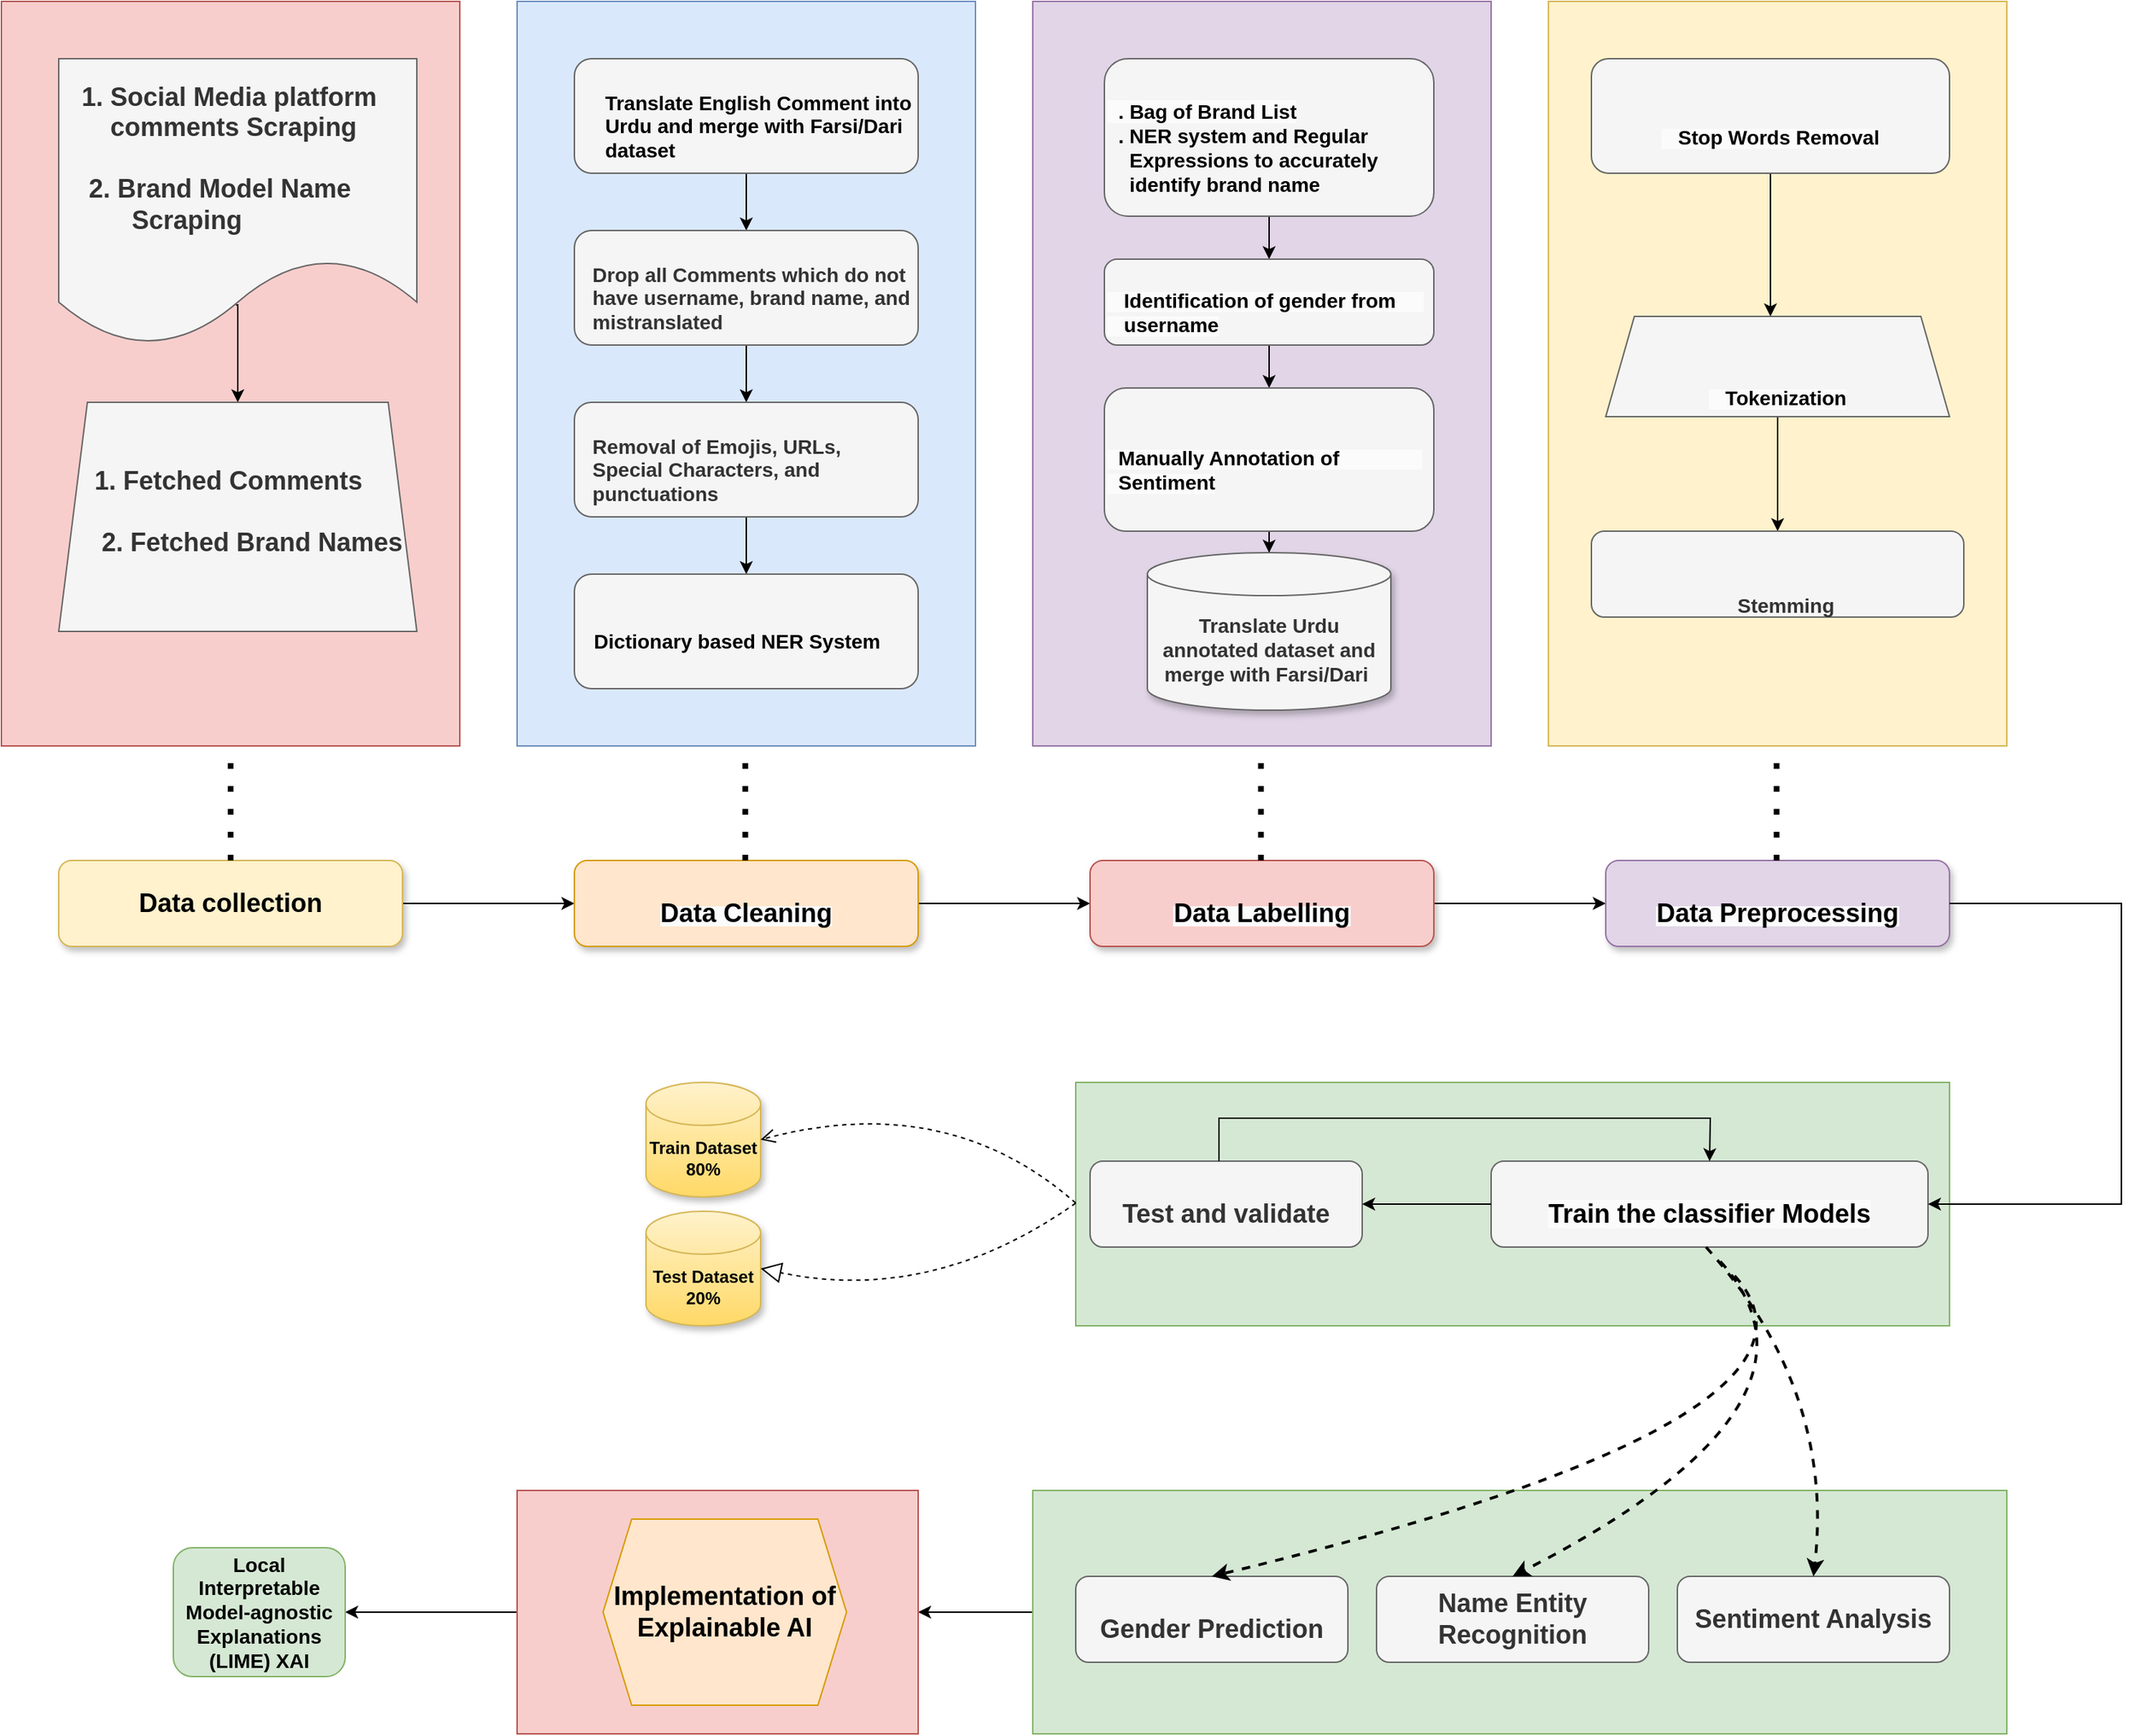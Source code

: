 <mxfile version="21.7.5" type="google">
  <diagram name="Page-1" id="rhvvnKyDJ0YmKEp4vW_e">
    <mxGraphModel grid="1" page="1" gridSize="10" guides="1" tooltips="1" connect="1" arrows="1" fold="1" pageScale="1" pageWidth="850" pageHeight="1100" math="0" shadow="0">
      <root>
        <mxCell id="0" />
        <mxCell id="1" parent="0" />
        <mxCell id="-gUbrkqWezbKgOv9Fykn-1" value="" style="rounded=0;whiteSpace=wrap;html=1;fillColor=#f8cecc;strokeColor=#b85450;" vertex="1" parent="1">
          <mxGeometry x="80" y="40" width="320" height="520" as="geometry" />
        </mxCell>
        <mxCell id="-gUbrkqWezbKgOv9Fykn-2" value="" style="rounded=0;whiteSpace=wrap;html=1;fillColor=#dae8fc;strokeColor=#6c8ebf;" vertex="1" parent="1">
          <mxGeometry x="440" y="40" width="320" height="520" as="geometry" />
        </mxCell>
        <mxCell id="-gUbrkqWezbKgOv9Fykn-3" value="" style="rounded=0;whiteSpace=wrap;html=1;fillColor=#e1d5e7;strokeColor=#9673a6;" vertex="1" parent="1">
          <mxGeometry x="800" y="40" width="320" height="520" as="geometry" />
        </mxCell>
        <mxCell id="-gUbrkqWezbKgOv9Fykn-4" value="" style="rounded=0;whiteSpace=wrap;html=1;fillColor=#fff2cc;strokeColor=#d6b656;" vertex="1" parent="1">
          <mxGeometry x="1160" y="40" width="320" height="520" as="geometry" />
        </mxCell>
        <mxCell id="-gUbrkqWezbKgOv9Fykn-5" style="edgeStyle=orthogonalEdgeStyle;rounded=0;orthogonalLoop=1;jettySize=auto;html=1;entryX=0;entryY=0.5;entryDx=0;entryDy=0;" edge="1" parent="1" source="-gUbrkqWezbKgOv9Fykn-6" target="-gUbrkqWezbKgOv9Fykn-8">
          <mxGeometry relative="1" as="geometry" />
        </mxCell>
        <mxCell id="-gUbrkqWezbKgOv9Fykn-6" value="&lt;b&gt;&lt;font style=&quot;font-size: 18px;&quot;&gt;Data collection&lt;/font&gt;&lt;/b&gt;" style="rounded=1;whiteSpace=wrap;html=1;glass=0;shadow=1;fillColor=#fff2cc;strokeColor=#d6b656;" vertex="1" parent="1">
          <mxGeometry x="120" y="640" width="240" height="60" as="geometry" />
        </mxCell>
        <mxCell id="-gUbrkqWezbKgOv9Fykn-7" style="edgeStyle=orthogonalEdgeStyle;rounded=0;orthogonalLoop=1;jettySize=auto;html=1;entryX=0;entryY=0.5;entryDx=0;entryDy=0;" edge="1" parent="1" source="-gUbrkqWezbKgOv9Fykn-8" target="-gUbrkqWezbKgOv9Fykn-10">
          <mxGeometry relative="1" as="geometry" />
        </mxCell>
        <mxCell id="-gUbrkqWezbKgOv9Fykn-8" value="&lt;br&gt;&lt;b style=&quot;border-color: var(--border-color); color: rgb(0, 0, 0); font-family: Helvetica; font-size: 12px; font-style: normal; font-variant-ligatures: normal; font-variant-caps: normal; letter-spacing: normal; orphans: 2; text-align: center; text-indent: 0px; text-transform: none; widows: 2; word-spacing: 0px; -webkit-text-stroke-width: 0px; background-color: rgb(251, 251, 251); text-decoration-thickness: initial; text-decoration-style: initial; text-decoration-color: initial;&quot;&gt;&lt;font style=&quot;border-color: var(--border-color); font-size: 18px;&quot;&gt;Data Cleaning&lt;/font&gt;&lt;/b&gt;&lt;br&gt;" style="rounded=1;whiteSpace=wrap;html=1;shadow=1;fillColor=#ffe6cc;strokeColor=#d79b00;" vertex="1" parent="1">
          <mxGeometry x="480" y="640" width="240" height="60" as="geometry" />
        </mxCell>
        <mxCell id="-gUbrkqWezbKgOv9Fykn-9" style="edgeStyle=orthogonalEdgeStyle;rounded=0;orthogonalLoop=1;jettySize=auto;html=1;entryX=0;entryY=0.5;entryDx=0;entryDy=0;" edge="1" parent="1" source="-gUbrkqWezbKgOv9Fykn-10" target="-gUbrkqWezbKgOv9Fykn-11">
          <mxGeometry relative="1" as="geometry" />
        </mxCell>
        <mxCell id="-gUbrkqWezbKgOv9Fykn-10" value="&lt;br&gt;&lt;b style=&quot;border-color: var(--border-color); color: rgb(0, 0, 0); font-family: Helvetica; font-size: 12px; font-style: normal; font-variant-ligatures: normal; font-variant-caps: normal; letter-spacing: normal; orphans: 2; text-align: center; text-indent: 0px; text-transform: none; widows: 2; word-spacing: 0px; -webkit-text-stroke-width: 0px; background-color: rgb(251, 251, 251); text-decoration-thickness: initial; text-decoration-style: initial; text-decoration-color: initial;&quot;&gt;&lt;font style=&quot;border-color: var(--border-color); font-size: 18px;&quot;&gt;Data Labelling&lt;/font&gt;&lt;/b&gt;&lt;br&gt;" style="rounded=1;whiteSpace=wrap;html=1;shadow=1;fillColor=#f8cecc;strokeColor=#b85450;" vertex="1" parent="1">
          <mxGeometry x="840" y="640" width="240" height="60" as="geometry" />
        </mxCell>
        <mxCell id="-gUbrkqWezbKgOv9Fykn-11" value="&lt;br&gt;&lt;b style=&quot;border-color: var(--border-color); color: rgb(0, 0, 0); font-family: Helvetica; font-size: 12px; font-style: normal; font-variant-ligatures: normal; font-variant-caps: normal; letter-spacing: normal; orphans: 2; text-align: center; text-indent: 0px; text-transform: none; widows: 2; word-spacing: 0px; -webkit-text-stroke-width: 0px; background-color: rgb(251, 251, 251); text-decoration-thickness: initial; text-decoration-style: initial; text-decoration-color: initial;&quot;&gt;&lt;font style=&quot;border-color: var(--border-color); font-size: 18px;&quot;&gt;Data Preprocessing&lt;/font&gt;&lt;/b&gt;&lt;br&gt;" style="rounded=1;whiteSpace=wrap;html=1;shadow=1;fillColor=#e1d5e7;strokeColor=#9673a6;" vertex="1" parent="1">
          <mxGeometry x="1200" y="640" width="240" height="60" as="geometry" />
        </mxCell>
        <mxCell id="-gUbrkqWezbKgOv9Fykn-12" value="" style="edgeStyle=orthogonalEdgeStyle;rounded=0;orthogonalLoop=1;jettySize=auto;html=1;exitX=0.495;exitY=0.86;exitDx=0;exitDy=0;exitPerimeter=0;" edge="1" parent="1" source="-gUbrkqWezbKgOv9Fykn-13" target="-gUbrkqWezbKgOv9Fykn-14">
          <mxGeometry relative="1" as="geometry">
            <Array as="points">
              <mxPoint x="245" y="310" />
              <mxPoint x="245" y="310" />
            </Array>
          </mxGeometry>
        </mxCell>
        <mxCell id="-gUbrkqWezbKgOv9Fykn-13" value="&lt;div&gt;&lt;br&gt;&lt;/div&gt;&lt;span style=&quot;background-color: initial;&quot;&gt;&lt;div style=&quot;font-size: 18px; font-weight: bold; text-align: left;&quot;&gt;&lt;b style=&quot;background-color: initial;&quot;&gt;&amp;nbsp; &amp;nbsp;1. Social Media platform&amp;nbsp; &amp;nbsp; &amp;nbsp; &amp;nbsp; &amp;nbsp; &amp;nbsp; &amp;nbsp;comments Scraping&lt;/b&gt;&lt;/div&gt;&lt;div style=&quot;text-align: left;&quot;&gt;&lt;span style=&quot;font-size: 18px;&quot;&gt;&lt;b&gt;&lt;br&gt;&lt;/b&gt;&lt;/span&gt;&lt;/div&gt;&lt;/span&gt;&lt;b style=&quot;font-size: 18px; background-color: initial;&quot;&gt;&lt;div style=&quot;text-align: left;&quot;&gt;&lt;b style=&quot;background-color: initial;&quot;&gt;&amp;nbsp; &amp;nbsp; 2. Brand Model Name&amp;nbsp; &amp;nbsp; &amp;nbsp; &amp;nbsp; &amp;nbsp; &amp;nbsp; &amp;nbsp; &amp;nbsp; &amp;nbsp; Scraping&amp;nbsp;&amp;nbsp;&lt;/b&gt;&lt;/div&gt;&lt;/b&gt;&lt;div style=&quot;text-align: left;&quot;&gt;&lt;br&gt;&lt;/div&gt;" style="shape=document;whiteSpace=wrap;html=1;boundedLbl=1;fillColor=#f5f5f5;fontColor=#333333;strokeColor=#666666;" vertex="1" parent="1">
          <mxGeometry x="120" y="80" width="250" height="200" as="geometry" />
        </mxCell>
        <mxCell id="-gUbrkqWezbKgOv9Fykn-14" value="&lt;br&gt;&lt;span style=&quot;border-color: var(--border-color); background-color: initial;&quot;&gt;&lt;div style=&quot;border-color: var(--border-color); font-size: 18px; font-weight: bold; text-align: left;&quot;&gt;&lt;b style=&quot;border-color: var(--border-color); background-color: initial;&quot;&gt;&lt;br class=&quot;Apple-interchange-newline&quot;&gt;&amp;nbsp; &amp;nbsp;1. Fetched Comments&lt;/b&gt;&lt;/div&gt;&lt;div style=&quot;border-color: var(--border-color); text-align: left;&quot;&gt;&lt;span style=&quot;border-color: var(--border-color); font-size: 18px;&quot;&gt;&lt;b style=&quot;border-color: var(--border-color);&quot;&gt;&lt;br style=&quot;border-color: var(--border-color);&quot;&gt;&lt;/b&gt;&lt;/span&gt;&lt;/div&gt;&lt;/span&gt;&lt;b style=&quot;border-color: var(--border-color); font-size: 18px; background-color: initial;&quot;&gt;&lt;div style=&quot;border-color: var(--border-color); text-align: left;&quot;&gt;&lt;b style=&quot;border-color: var(--border-color); background-color: initial;&quot;&gt;&amp;nbsp; &amp;nbsp; 2. Fetched Brand Names&lt;/b&gt;&lt;/div&gt;&lt;/b&gt;&lt;div style=&quot;border-color: var(--border-color); text-align: left;&quot;&gt;&lt;br style=&quot;border-color: var(--border-color); color: rgb(0, 0, 0); font-family: Helvetica; font-size: 12px; font-style: normal; font-variant-ligatures: normal; font-variant-caps: normal; font-weight: 400; letter-spacing: normal; orphans: 2; text-align: left; text-indent: 0px; text-transform: none; widows: 2; word-spacing: 0px; -webkit-text-stroke-width: 0px; background-color: rgb(251, 251, 251); text-decoration-thickness: initial; text-decoration-style: initial; text-decoration-color: initial;&quot;&gt;&lt;br&gt;&lt;br&gt;&lt;/div&gt;" style="shape=trapezoid;perimeter=trapezoidPerimeter;whiteSpace=wrap;html=1;fixedSize=1;fillColor=#f5f5f5;fontColor=#333333;strokeColor=#666666;" vertex="1" parent="1">
          <mxGeometry x="120" y="320" width="250" height="160" as="geometry" />
        </mxCell>
        <mxCell id="-gUbrkqWezbKgOv9Fykn-15" value="" style="endArrow=none;dashed=1;html=1;dashPattern=1 3;strokeWidth=4;rounded=0;exitX=0.5;exitY=0;exitDx=0;exitDy=0;" edge="1" parent="1" source="-gUbrkqWezbKgOv9Fykn-6">
          <mxGeometry width="50" height="50" relative="1" as="geometry">
            <mxPoint x="240" y="630" as="sourcePoint" />
            <mxPoint x="240" y="560" as="targetPoint" />
          </mxGeometry>
        </mxCell>
        <mxCell id="-gUbrkqWezbKgOv9Fykn-16" value="" style="endArrow=none;dashed=1;html=1;dashPattern=1 3;strokeWidth=4;rounded=0;exitX=0.5;exitY=0;exitDx=0;exitDy=0;" edge="1" parent="1">
          <mxGeometry width="50" height="50" relative="1" as="geometry">
            <mxPoint x="599.29" y="640" as="sourcePoint" />
            <mxPoint x="599.29" y="560" as="targetPoint" />
          </mxGeometry>
        </mxCell>
        <mxCell id="-gUbrkqWezbKgOv9Fykn-17" value="" style="endArrow=none;dashed=1;html=1;dashPattern=1 3;strokeWidth=4;rounded=0;exitX=0.5;exitY=0;exitDx=0;exitDy=0;" edge="1" parent="1">
          <mxGeometry width="50" height="50" relative="1" as="geometry">
            <mxPoint x="959.29" y="640" as="sourcePoint" />
            <mxPoint x="959.29" y="560" as="targetPoint" />
          </mxGeometry>
        </mxCell>
        <mxCell id="-gUbrkqWezbKgOv9Fykn-18" value="" style="endArrow=none;dashed=1;html=1;dashPattern=1 3;strokeWidth=4;rounded=0;exitX=0.5;exitY=0;exitDx=0;exitDy=0;" edge="1" parent="1">
          <mxGeometry width="50" height="50" relative="1" as="geometry">
            <mxPoint x="1319.29" y="640" as="sourcePoint" />
            <mxPoint x="1319.29" y="560" as="targetPoint" />
          </mxGeometry>
        </mxCell>
        <mxCell id="-gUbrkqWezbKgOv9Fykn-19" value="" style="edgeStyle=orthogonalEdgeStyle;rounded=0;orthogonalLoop=1;jettySize=auto;html=1;" edge="1" parent="1" source="-gUbrkqWezbKgOv9Fykn-20" target="-gUbrkqWezbKgOv9Fykn-22">
          <mxGeometry relative="1" as="geometry" />
        </mxCell>
        <mxCell id="-gUbrkqWezbKgOv9Fykn-20" value="&lt;br&gt;&lt;b style=&quot;border-color: var(--border-color); color: rgb(0, 0, 0); font-family: Helvetica; font-size: 12px; font-style: normal; font-variant-ligatures: normal; font-variant-caps: normal; letter-spacing: normal; orphans: 2; text-indent: 0px; text-transform: none; widows: 2; word-spacing: 0px; -webkit-text-stroke-width: 0px; background-color: initial; text-decoration-thickness: initial; text-decoration-style: initial; text-decoration-color: initial;&quot;&gt;&lt;font style=&quot;border-color: var(--border-color); font-size: 14px;&quot;&gt;&amp;nbsp; &amp;nbsp; &amp;nbsp;Translate English Comment into&amp;nbsp; &amp;nbsp; &amp;nbsp; &amp;nbsp;Urdu and merge with Farsi/Dari&amp;nbsp; &amp;nbsp; &amp;nbsp; &amp;nbsp;dataset&lt;/font&gt;&lt;/b&gt;" style="rounded=1;whiteSpace=wrap;html=1;align=left;fillColor=#f5f5f5;fontColor=#333333;strokeColor=#666666;" vertex="1" parent="1">
          <mxGeometry x="480" y="80" width="240" height="80" as="geometry" />
        </mxCell>
        <mxCell id="-gUbrkqWezbKgOv9Fykn-21" value="" style="edgeStyle=orthogonalEdgeStyle;rounded=0;orthogonalLoop=1;jettySize=auto;html=1;" edge="1" parent="1" source="-gUbrkqWezbKgOv9Fykn-22" target="-gUbrkqWezbKgOv9Fykn-24">
          <mxGeometry relative="1" as="geometry" />
        </mxCell>
        <mxCell id="-gUbrkqWezbKgOv9Fykn-22" value="&lt;br&gt;&lt;div style=&quot;text-align: left;&quot;&gt;&lt;font style=&quot;background-color: initial; border-color: var(--border-color); font-size: 14px;&quot;&gt;&amp;nbsp; &amp;nbsp;&lt;/font&gt;&lt;font style=&quot;background-color: initial; border-color: var(--border-color); font-size: 14px; font-weight: bold;&quot;&gt;Drop all Comments which do not&amp;nbsp; &amp;nbsp; &amp;nbsp;have username, brand name, and&amp;nbsp; &amp;nbsp; &amp;nbsp;mistranslated&lt;/font&gt;&lt;/div&gt;" style="rounded=1;whiteSpace=wrap;html=1;fillColor=#f5f5f5;fontColor=#333333;strokeColor=#666666;" vertex="1" parent="1">
          <mxGeometry x="480" y="200" width="240" height="80" as="geometry" />
        </mxCell>
        <mxCell id="-gUbrkqWezbKgOv9Fykn-23" value="" style="edgeStyle=orthogonalEdgeStyle;rounded=0;orthogonalLoop=1;jettySize=auto;html=1;" edge="1" parent="1" source="-gUbrkqWezbKgOv9Fykn-24" target="-gUbrkqWezbKgOv9Fykn-25">
          <mxGeometry relative="1" as="geometry" />
        </mxCell>
        <mxCell id="-gUbrkqWezbKgOv9Fykn-24" value="&lt;br&gt;&lt;div style=&quot;text-align: left;&quot;&gt;&lt;b style=&quot;background-color: initial; border-color: var(--border-color);&quot;&gt;&lt;font style=&quot;border-color: var(--border-color); font-size: 14px;&quot;&gt;&amp;nbsp; &amp;nbsp;Removal of Emojis, URLs,&amp;nbsp; &amp;nbsp; &amp;nbsp; &amp;nbsp; &amp;nbsp; &amp;nbsp; &amp;nbsp; &amp;nbsp; &amp;nbsp;Special Characters, and&amp;nbsp; &amp;nbsp; &amp;nbsp; &amp;nbsp; &amp;nbsp; &amp;nbsp; &amp;nbsp; &amp;nbsp; &amp;nbsp; &amp;nbsp; &amp;nbsp;punctuations&lt;/font&gt;&lt;/b&gt;&lt;/div&gt;" style="rounded=1;whiteSpace=wrap;html=1;fillColor=#f5f5f5;fontColor=#333333;strokeColor=#666666;" vertex="1" parent="1">
          <mxGeometry x="480" y="320" width="240" height="80" as="geometry" />
        </mxCell>
        <mxCell id="-gUbrkqWezbKgOv9Fykn-25" value="&lt;br&gt;&lt;b style=&quot;border-color: var(--border-color); color: rgb(0, 0, 0); font-family: Helvetica; font-size: 12px; font-style: normal; font-variant-ligatures: normal; font-variant-caps: normal; letter-spacing: normal; orphans: 2; text-indent: 0px; text-transform: none; widows: 2; word-spacing: 0px; -webkit-text-stroke-width: 0px; background-color: initial; text-decoration-thickness: initial; text-decoration-style: initial; text-decoration-color: initial;&quot;&gt;&lt;font style=&quot;border-color: var(--border-color); font-size: 14px;&quot;&gt;&amp;nbsp; &amp;nbsp;Dictionary based NER System&lt;/font&gt;&lt;/b&gt;&lt;br&gt;" style="rounded=1;whiteSpace=wrap;html=1;align=left;fillColor=#f5f5f5;fontColor=#333333;strokeColor=#666666;" vertex="1" parent="1">
          <mxGeometry x="480" y="440" width="240" height="80" as="geometry" />
        </mxCell>
        <mxCell id="-gUbrkqWezbKgOv9Fykn-26" value="" style="edgeStyle=orthogonalEdgeStyle;rounded=0;orthogonalLoop=1;jettySize=auto;html=1;" edge="1" parent="1" source="-gUbrkqWezbKgOv9Fykn-27" target="-gUbrkqWezbKgOv9Fykn-29">
          <mxGeometry relative="1" as="geometry" />
        </mxCell>
        <mxCell id="-gUbrkqWezbKgOv9Fykn-27" value="&lt;br&gt;&lt;span style=&quot;border-color: var(--border-color); color: rgb(0, 0, 0); font-family: Helvetica; font-size: 14px; font-style: normal; font-variant-ligatures: normal; font-variant-caps: normal; font-weight: 400; letter-spacing: normal; orphans: 2; text-indent: 0px; text-transform: none; widows: 2; word-spacing: 0px; -webkit-text-stroke-width: 0px; background-color: rgb(251, 251, 251); text-decoration-thickness: initial; text-decoration-style: initial; text-decoration-color: initial;&quot;&gt;&amp;nbsp;&lt;span&gt;&amp;nbsp;&lt;/span&gt;&lt;b style=&quot;border-color: var(--border-color);&quot;&gt;&lt;font style=&quot;border-color: var(--border-color);&quot;&gt;.&lt;/font&gt;&lt;/b&gt;&amp;nbsp;&lt;/span&gt;&lt;b style=&quot;border-color: var(--border-color); color: rgb(0, 0, 0); font-family: Helvetica; font-size: 14px; font-style: normal; font-variant-ligatures: normal; font-variant-caps: normal; letter-spacing: normal; orphans: 2; text-indent: 0px; text-transform: none; widows: 2; word-spacing: 0px; -webkit-text-stroke-width: 0px; background-color: rgb(251, 251, 251); text-decoration-thickness: initial; text-decoration-style: initial; text-decoration-color: initial;&quot;&gt;Bag of Brand List&lt;/b&gt;&lt;b style=&quot;border-color: var(--border-color); color: rgb(0, 0, 0); font-family: Helvetica; font-size: 14px; font-style: normal; font-variant-ligatures: normal; font-variant-caps: normal; letter-spacing: normal; orphans: 2; text-indent: 0px; text-transform: none; widows: 2; word-spacing: 0px; -webkit-text-stroke-width: 0px; background-color: rgb(251, 251, 251); text-decoration-thickness: initial; text-decoration-style: initial; text-decoration-color: initial;&quot;&gt;&lt;br style=&quot;border-color: var(--border-color);&quot;&gt;&lt;/b&gt;&lt;span style=&quot;border-color: var(--border-color); color: rgb(0, 0, 0); font-family: Helvetica; font-size: 14px; font-style: normal; font-variant-ligatures: normal; font-variant-caps: normal; font-weight: 400; letter-spacing: normal; orphans: 2; text-indent: 0px; text-transform: none; widows: 2; word-spacing: 0px; -webkit-text-stroke-width: 0px; background-color: initial; text-decoration-thickness: initial; text-decoration-style: initial; text-decoration-color: initial;&quot;&gt;&lt;b style=&quot;border-color: var(--border-color);&quot;&gt;&amp;nbsp;&lt;span&gt;&amp;nbsp;&lt;/span&gt;&lt;b style=&quot;border-color: var(--border-color);&quot;&gt;&lt;font style=&quot;border-color: var(--border-color);&quot;&gt;.&lt;/font&gt;&lt;/b&gt;&amp;nbsp;NER system and Regular&amp;nbsp; &amp;nbsp; &amp;nbsp; &amp;nbsp; &amp;nbsp; &amp;nbsp; &amp;nbsp; &amp;nbsp; Expressions to accurately&amp;nbsp; &amp;nbsp; &amp;nbsp; &amp;nbsp; &amp;nbsp; &amp;nbsp; &amp;nbsp; identify brand name&lt;/b&gt;&lt;/span&gt;&lt;br&gt;" style="rounded=1;whiteSpace=wrap;html=1;align=left;fillColor=#f5f5f5;fontColor=#333333;strokeColor=#666666;" vertex="1" parent="1">
          <mxGeometry x="850" y="80" width="230" height="110" as="geometry" />
        </mxCell>
        <mxCell id="-gUbrkqWezbKgOv9Fykn-28" value="" style="edgeStyle=orthogonalEdgeStyle;rounded=0;orthogonalLoop=1;jettySize=auto;html=1;" edge="1" parent="1" source="-gUbrkqWezbKgOv9Fykn-29" target="-gUbrkqWezbKgOv9Fykn-30">
          <mxGeometry relative="1" as="geometry" />
        </mxCell>
        <mxCell id="-gUbrkqWezbKgOv9Fykn-29" value="&lt;br&gt;&lt;b style=&quot;border-color: var(--border-color); color: rgb(0, 0, 0); font-family: Helvetica; font-size: 12px; font-style: normal; font-variant-ligatures: normal; font-variant-caps: normal; letter-spacing: normal; orphans: 2; text-indent: 0px; text-transform: none; widows: 2; word-spacing: 0px; -webkit-text-stroke-width: 0px; background-color: rgb(251, 251, 251); text-decoration-thickness: initial; text-decoration-style: initial; text-decoration-color: initial;&quot;&gt;&lt;font style=&quot;border-color: var(--border-color); font-size: 14px;&quot;&gt;&amp;nbsp; &amp;nbsp;Identification of gender from&amp;nbsp; &amp;nbsp; &amp;nbsp; &amp;nbsp; &amp;nbsp;username&lt;/font&gt;&lt;/b&gt;" style="rounded=1;whiteSpace=wrap;html=1;align=left;fillColor=#f5f5f5;fontColor=#333333;strokeColor=#666666;" vertex="1" parent="1">
          <mxGeometry x="850" y="220" width="230" height="60" as="geometry" />
        </mxCell>
        <mxCell id="-gUbrkqWezbKgOv9Fykn-60" value="" style="edgeStyle=orthogonalEdgeStyle;rounded=0;orthogonalLoop=1;jettySize=auto;html=1;" edge="1" parent="1" source="-gUbrkqWezbKgOv9Fykn-30" target="-gUbrkqWezbKgOv9Fykn-59">
          <mxGeometry relative="1" as="geometry" />
        </mxCell>
        <mxCell id="-gUbrkqWezbKgOv9Fykn-30" value="&lt;br&gt;&lt;b style=&quot;border-color: var(--border-color); color: rgb(0, 0, 0); font-family: Helvetica; font-size: 12px; font-style: normal; font-variant-ligatures: normal; font-variant-caps: normal; letter-spacing: normal; orphans: 2; text-indent: 0px; text-transform: none; widows: 2; word-spacing: 0px; -webkit-text-stroke-width: 0px; background-color: rgb(251, 251, 251); text-decoration-thickness: initial; text-decoration-style: initial; text-decoration-color: initial;&quot;&gt;&lt;font style=&quot;border-color: var(--border-color); font-size: 14px;&quot;&gt;&amp;nbsp; Manually Annotation of&amp;nbsp; &amp;nbsp; &amp;nbsp; &amp;nbsp; &amp;nbsp; &amp;nbsp; &amp;nbsp; &amp;nbsp; &amp;nbsp; Sentiment&lt;/font&gt;&lt;/b&gt;" style="rounded=1;whiteSpace=wrap;html=1;align=left;fillColor=#f5f5f5;fontColor=#333333;strokeColor=#666666;" vertex="1" parent="1">
          <mxGeometry x="850" y="310" width="230" height="100" as="geometry" />
        </mxCell>
        <mxCell id="-gUbrkqWezbKgOv9Fykn-31" value="" style="edgeStyle=orthogonalEdgeStyle;rounded=0;orthogonalLoop=1;jettySize=auto;html=1;" edge="1" parent="1" source="-gUbrkqWezbKgOv9Fykn-32" target="-gUbrkqWezbKgOv9Fykn-34">
          <mxGeometry relative="1" as="geometry">
            <Array as="points">
              <mxPoint x="1315" y="230" />
              <mxPoint x="1315" y="230" />
            </Array>
          </mxGeometry>
        </mxCell>
        <mxCell id="-gUbrkqWezbKgOv9Fykn-32" value="&lt;br&gt;&lt;br style=&quot;border-color: var(--border-color); color: rgb(0, 0, 0); font-family: Helvetica; font-size: 12px; font-style: normal; font-variant-ligatures: normal; font-variant-caps: normal; font-weight: 400; letter-spacing: normal; orphans: 2; text-align: left; text-indent: 0px; text-transform: none; widows: 2; word-spacing: 0px; -webkit-text-stroke-width: 0px; background-color: rgb(251, 251, 251); text-decoration-thickness: initial; text-decoration-style: initial; text-decoration-color: initial;&quot;&gt;&lt;b style=&quot;border-color: var(--border-color); color: rgb(0, 0, 0); font-family: Helvetica; font-size: 12px; font-style: normal; font-variant-ligatures: normal; font-variant-caps: normal; letter-spacing: normal; orphans: 2; text-align: left; text-indent: 0px; text-transform: none; widows: 2; word-spacing: 0px; -webkit-text-stroke-width: 0px; text-decoration-thickness: initial; text-decoration-style: initial; text-decoration-color: initial; background-color: rgb(251, 251, 251);&quot;&gt;&lt;font style=&quot;border-color: var(--border-color); font-size: 14px;&quot;&gt;&amp;nbsp; &amp;nbsp;Stop Words Removal&lt;/font&gt;&lt;/b&gt;&lt;br&gt;" style="rounded=1;whiteSpace=wrap;html=1;fillColor=#f5f5f5;fontColor=#333333;strokeColor=#666666;" vertex="1" parent="1">
          <mxGeometry x="1190" y="80" width="250" height="80" as="geometry" />
        </mxCell>
        <mxCell id="-gUbrkqWezbKgOv9Fykn-33" value="" style="edgeStyle=orthogonalEdgeStyle;rounded=0;orthogonalLoop=1;jettySize=auto;html=1;" edge="1" parent="1" source="-gUbrkqWezbKgOv9Fykn-34" target="-gUbrkqWezbKgOv9Fykn-35">
          <mxGeometry relative="1" as="geometry" />
        </mxCell>
        <mxCell id="-gUbrkqWezbKgOv9Fykn-34" value="&lt;br&gt;&lt;br style=&quot;border-color: var(--border-color); color: rgb(0, 0, 0); font-family: Helvetica; font-size: 12px; font-style: normal; font-variant-ligatures: normal; font-variant-caps: normal; font-weight: 400; letter-spacing: normal; orphans: 2; text-align: center; text-indent: 0px; text-transform: none; widows: 2; word-spacing: 0px; -webkit-text-stroke-width: 0px; background-color: rgb(251, 251, 251); text-decoration-thickness: initial; text-decoration-style: initial; text-decoration-color: initial;&quot;&gt;&lt;br style=&quot;border-color: var(--border-color); color: rgb(0, 0, 0); font-family: Helvetica; font-size: 12px; font-style: normal; font-variant-ligatures: normal; font-variant-caps: normal; font-weight: 400; letter-spacing: normal; orphans: 2; text-indent: 0px; text-transform: none; widows: 2; word-spacing: 0px; -webkit-text-stroke-width: 0px; text-decoration-thickness: initial; text-decoration-style: initial; text-decoration-color: initial; text-align: left; background-color: rgb(251, 251, 251);&quot;&gt;&lt;b style=&quot;border-color: var(--border-color); color: rgb(0, 0, 0); font-family: Helvetica; font-size: 12px; font-style: normal; font-variant-ligatures: normal; font-variant-caps: normal; letter-spacing: normal; orphans: 2; text-indent: 0px; text-transform: none; widows: 2; word-spacing: 0px; -webkit-text-stroke-width: 0px; text-decoration-thickness: initial; text-decoration-style: initial; text-decoration-color: initial; text-align: left; background-color: rgb(251, 251, 251);&quot;&gt;&lt;font style=&quot;border-color: var(--border-color); font-size: 14px;&quot;&gt;&amp;nbsp; &amp;nbsp;Tokenization&lt;/font&gt;&lt;/b&gt;&lt;br&gt;" style="shape=trapezoid;perimeter=trapezoidPerimeter;whiteSpace=wrap;html=1;fixedSize=1;fillColor=#f5f5f5;fontColor=#333333;strokeColor=#666666;" vertex="1" parent="1">
          <mxGeometry x="1200" y="260" width="240" height="70" as="geometry" />
        </mxCell>
        <mxCell id="-gUbrkqWezbKgOv9Fykn-35" value="&lt;br style=&quot;border-color: var(--border-color);&quot;&gt;&lt;br style=&quot;border-color: var(--border-color);&quot;&gt;&lt;br style=&quot;border-color: var(--border-color); text-align: left;&quot;&gt;&lt;b style=&quot;border-color: var(--border-color); text-align: left;&quot;&gt;&lt;font style=&quot;border-color: var(--border-color); font-size: 14px;&quot;&gt;&amp;nbsp; &amp;nbsp;Stemming&lt;/font&gt;&lt;/b&gt;" style="rounded=1;whiteSpace=wrap;html=1;fillColor=#f5f5f5;fontColor=#333333;strokeColor=#666666;" vertex="1" parent="1">
          <mxGeometry x="1190" y="410" width="260" height="60" as="geometry" />
        </mxCell>
        <mxCell id="-gUbrkqWezbKgOv9Fykn-36" value="" style="rounded=0;whiteSpace=wrap;html=1;fillColor=#d5e8d4;strokeColor=#82b366;" vertex="1" parent="1">
          <mxGeometry x="830" y="795" width="610" height="170" as="geometry" />
        </mxCell>
        <mxCell id="-gUbrkqWezbKgOv9Fykn-37" value="&lt;br style=&quot;border-color: var(--border-color); color: rgb(0, 0, 0); font-family: Helvetica; font-size: 12px; font-style: normal; font-variant-ligatures: normal; font-variant-caps: normal; font-weight: 400; letter-spacing: normal; orphans: 2; text-align: center; text-indent: 0px; text-transform: none; widows: 2; word-spacing: 0px; -webkit-text-stroke-width: 0px; background-color: rgb(251, 251, 251); text-decoration-thickness: initial; text-decoration-style: initial; text-decoration-color: initial;&quot;&gt;&lt;span style=&quot;font-size: 18px;&quot;&gt;&lt;b&gt;Test and validate&lt;/b&gt;&lt;/span&gt;" style="rounded=1;whiteSpace=wrap;html=1;fillColor=#f5f5f5;fontColor=#333333;strokeColor=#666666;" vertex="1" parent="1">
          <mxGeometry x="840" y="850" width="190" height="60" as="geometry" />
        </mxCell>
        <mxCell id="-gUbrkqWezbKgOv9Fykn-38" value="&lt;br style=&quot;border-color: var(--border-color); color: rgb(0, 0, 0); font-family: Helvetica; font-size: 12px; font-style: normal; font-variant-ligatures: normal; font-variant-caps: normal; font-weight: 400; letter-spacing: normal; orphans: 2; text-align: center; text-indent: 0px; text-transform: none; widows: 2; word-spacing: 0px; -webkit-text-stroke-width: 0px; text-decoration-thickness: initial; text-decoration-style: initial; text-decoration-color: initial; background-color: rgb(251, 251, 251);&quot;&gt;&lt;span style=&quot;border-color: var(--border-color); color: rgb(0, 0, 0); font-family: Helvetica; font-style: normal; font-variant-ligatures: normal; font-variant-caps: normal; font-weight: 400; letter-spacing: normal; orphans: 2; text-align: center; text-indent: 0px; text-transform: none; widows: 2; word-spacing: 0px; -webkit-text-stroke-width: 0px; background-color: rgb(251, 251, 251); text-decoration-thickness: initial; text-decoration-style: initial; text-decoration-color: initial; font-size: 18px;&quot;&gt;&lt;b style=&quot;border-color: var(--border-color);&quot;&gt;Train the classifier Models&lt;/b&gt;&lt;/span&gt;" style="rounded=1;whiteSpace=wrap;html=1;fillColor=#f5f5f5;fontColor=#333333;strokeColor=#666666;" vertex="1" parent="1">
          <mxGeometry x="1120" y="850" width="305" height="60" as="geometry" />
        </mxCell>
        <mxCell id="-gUbrkqWezbKgOv9Fykn-39" value="" style="endArrow=classic;html=1;rounded=0;entryX=1;entryY=0.5;entryDx=0;entryDy=0;" edge="1" parent="1" target="-gUbrkqWezbKgOv9Fykn-38">
          <mxGeometry width="50" height="50" relative="1" as="geometry">
            <mxPoint x="1440" y="670" as="sourcePoint" />
            <mxPoint x="1530" y="600" as="targetPoint" />
            <Array as="points">
              <mxPoint x="1560" y="670" />
              <mxPoint x="1560" y="880" />
            </Array>
          </mxGeometry>
        </mxCell>
        <mxCell id="-gUbrkqWezbKgOv9Fykn-40" value="" style="endArrow=classic;html=1;rounded=0;" edge="1" parent="1">
          <mxGeometry width="50" height="50" relative="1" as="geometry">
            <mxPoint x="1120" y="880" as="sourcePoint" />
            <mxPoint x="1030" y="880" as="targetPoint" />
          </mxGeometry>
        </mxCell>
        <mxCell id="-gUbrkqWezbKgOv9Fykn-41" value="" style="endArrow=classic;html=1;rounded=0;entryX=0.5;entryY=0;entryDx=0;entryDy=0;" edge="1" parent="1" target="-gUbrkqWezbKgOv9Fykn-38">
          <mxGeometry width="50" height="50" relative="1" as="geometry">
            <mxPoint x="930" y="850" as="sourcePoint" />
            <mxPoint x="1150" y="750" as="targetPoint" />
            <Array as="points">
              <mxPoint x="930" y="820" />
              <mxPoint x="1273" y="820" />
            </Array>
          </mxGeometry>
        </mxCell>
        <mxCell id="-gUbrkqWezbKgOv9Fykn-42" value="&lt;b&gt;Train Dataset 80%&lt;/b&gt;" style="shape=cylinder3;whiteSpace=wrap;html=1;boundedLbl=1;backgroundOutline=1;size=15;fillColor=#fff2cc;gradientColor=#ffd966;strokeColor=#d6b656;shadow=1;" vertex="1" parent="1">
          <mxGeometry x="530" y="795" width="80" height="80" as="geometry" />
        </mxCell>
        <mxCell id="-gUbrkqWezbKgOv9Fykn-43" value="&lt;b&gt;Test Dataset 20%&lt;/b&gt;" style="shape=cylinder3;whiteSpace=wrap;html=1;boundedLbl=1;backgroundOutline=1;size=15;fillColor=#fff2cc;gradientColor=#ffd966;strokeColor=#d6b656;shadow=1;" vertex="1" parent="1">
          <mxGeometry x="530" y="885" width="80" height="80" as="geometry" />
        </mxCell>
        <mxCell id="-gUbrkqWezbKgOv9Fykn-44" value="" style="html=1;verticalAlign=bottom;endArrow=open;dashed=1;endSize=8;curved=1;entryX=1;entryY=0.5;entryDx=0;entryDy=0;entryPerimeter=0;" edge="1" parent="1" target="-gUbrkqWezbKgOv9Fykn-42">
          <mxGeometry relative="1" as="geometry">
            <mxPoint x="830" y="879.29" as="sourcePoint" />
            <mxPoint x="750" y="879.29" as="targetPoint" />
            <Array as="points">
              <mxPoint x="740" y="800" />
            </Array>
          </mxGeometry>
        </mxCell>
        <mxCell id="-gUbrkqWezbKgOv9Fykn-45" value="" style="endArrow=block;dashed=1;endFill=0;endSize=12;html=1;curved=1;entryX=1;entryY=0.5;entryDx=0;entryDy=0;entryPerimeter=0;" edge="1" parent="1" target="-gUbrkqWezbKgOv9Fykn-43">
          <mxGeometry width="160" relative="1" as="geometry">
            <mxPoint x="830" y="879.29" as="sourcePoint" />
            <mxPoint x="990" y="879.29" as="targetPoint" />
            <Array as="points">
              <mxPoint x="730" y="950" />
            </Array>
          </mxGeometry>
        </mxCell>
        <mxCell id="-gUbrkqWezbKgOv9Fykn-46" style="edgeStyle=orthogonalEdgeStyle;rounded=0;orthogonalLoop=1;jettySize=auto;html=1;entryX=1;entryY=0.5;entryDx=0;entryDy=0;" edge="1" parent="1" source="-gUbrkqWezbKgOv9Fykn-47" target="-gUbrkqWezbKgOv9Fykn-56">
          <mxGeometry relative="1" as="geometry">
            <mxPoint x="730" y="1165" as="targetPoint" />
          </mxGeometry>
        </mxCell>
        <mxCell id="-gUbrkqWezbKgOv9Fykn-47" value="" style="rounded=0;whiteSpace=wrap;html=1;fillColor=#d5e8d4;strokeColor=#82b366;" vertex="1" parent="1">
          <mxGeometry x="800" y="1080" width="680" height="170" as="geometry" />
        </mxCell>
        <mxCell id="-gUbrkqWezbKgOv9Fykn-48" value="&lt;br style=&quot;border-color: var(--border-color); color: rgb(0, 0, 0); font-family: Helvetica; font-size: 12px; font-style: normal; font-variant-ligatures: normal; font-variant-caps: normal; font-weight: 400; letter-spacing: normal; orphans: 2; text-align: center; text-indent: 0px; text-transform: none; widows: 2; word-spacing: 0px; -webkit-text-stroke-width: 0px; background-color: rgb(251, 251, 251); text-decoration-thickness: initial; text-decoration-style: initial; text-decoration-color: initial;&quot;&gt;&lt;span style=&quot;font-size: 18px;&quot;&gt;&lt;b&gt;Gender Prediction&lt;/b&gt;&lt;/span&gt;" style="rounded=1;whiteSpace=wrap;html=1;fillColor=#f5f5f5;fontColor=#333333;strokeColor=#666666;" vertex="1" parent="1">
          <mxGeometry x="830" y="1140" width="190" height="60" as="geometry" />
        </mxCell>
        <mxCell id="-gUbrkqWezbKgOv9Fykn-49" value="&lt;b&gt;&lt;font style=&quot;font-size: 18px;&quot;&gt;Name Entity Recognition&lt;/font&gt;&lt;/b&gt;" style="rounded=1;whiteSpace=wrap;html=1;fillColor=#f5f5f5;fontColor=#333333;strokeColor=#666666;" vertex="1" parent="1">
          <mxGeometry x="1040" y="1140" width="190" height="60" as="geometry" />
        </mxCell>
        <mxCell id="-gUbrkqWezbKgOv9Fykn-50" value="&lt;b&gt;&lt;font style=&quot;font-size: 18px;&quot;&gt;Sentiment Analysis&lt;/font&gt;&lt;/b&gt;" style="rounded=1;whiteSpace=wrap;html=1;fillColor=#f5f5f5;fontColor=#333333;strokeColor=#666666;" vertex="1" parent="1">
          <mxGeometry x="1250" y="1140" width="190" height="60" as="geometry" />
        </mxCell>
        <mxCell id="-gUbrkqWezbKgOv9Fykn-51" style="edgeStyle=orthogonalEdgeStyle;rounded=0;orthogonalLoop=1;jettySize=auto;html=1;exitX=0.5;exitY=1;exitDx=0;exitDy=0;" edge="1" parent="1" source="-gUbrkqWezbKgOv9Fykn-48" target="-gUbrkqWezbKgOv9Fykn-48">
          <mxGeometry relative="1" as="geometry" />
        </mxCell>
        <mxCell id="-gUbrkqWezbKgOv9Fykn-52" value="" style="endArrow=classic;html=1;dashed=1;curved=1;entryX=0.5;entryY=0;entryDx=0;entryDy=0;strokeWidth=2;" edge="1" parent="1" target="-gUbrkqWezbKgOv9Fykn-50">
          <mxGeometry width="50" height="50" relative="1" as="geometry">
            <mxPoint x="1270" y="910" as="sourcePoint" />
            <mxPoint x="1320" y="860" as="targetPoint" />
            <Array as="points">
              <mxPoint x="1360" y="1010" />
            </Array>
          </mxGeometry>
        </mxCell>
        <mxCell id="-gUbrkqWezbKgOv9Fykn-53" value="" style="endArrow=classic;html=1;dashed=1;curved=1;entryX=0.5;entryY=0;entryDx=0;entryDy=0;strokeWidth=2;" edge="1" parent="1" target="-gUbrkqWezbKgOv9Fykn-49">
          <mxGeometry width="50" height="50" relative="1" as="geometry">
            <mxPoint x="1280" y="920" as="sourcePoint" />
            <mxPoint x="1355" y="1150" as="targetPoint" />
            <Array as="points">
              <mxPoint x="1370" y="1020" />
            </Array>
          </mxGeometry>
        </mxCell>
        <mxCell id="-gUbrkqWezbKgOv9Fykn-54" value="" style="endArrow=classic;html=1;dashed=1;curved=1;entryX=0.5;entryY=0;entryDx=0;entryDy=0;strokeWidth=2;" edge="1" parent="1" target="-gUbrkqWezbKgOv9Fykn-48">
          <mxGeometry width="50" height="50" relative="1" as="geometry">
            <mxPoint x="1290" y="930" as="sourcePoint" />
            <mxPoint x="1145" y="1150" as="targetPoint" />
            <Array as="points">
              <mxPoint x="1380" y="1030" />
            </Array>
          </mxGeometry>
        </mxCell>
        <mxCell id="-gUbrkqWezbKgOv9Fykn-55" style="edgeStyle=orthogonalEdgeStyle;rounded=0;orthogonalLoop=1;jettySize=auto;html=1;entryX=1;entryY=0.5;entryDx=0;entryDy=0;" edge="1" parent="1" source="-gUbrkqWezbKgOv9Fykn-56" target="-gUbrkqWezbKgOv9Fykn-58">
          <mxGeometry relative="1" as="geometry" />
        </mxCell>
        <mxCell id="-gUbrkqWezbKgOv9Fykn-56" value="" style="rounded=0;whiteSpace=wrap;html=1;fillColor=#f8cecc;strokeColor=#b85450;" vertex="1" parent="1">
          <mxGeometry x="440" y="1080" width="280" height="170" as="geometry" />
        </mxCell>
        <mxCell id="-gUbrkqWezbKgOv9Fykn-57" value="&lt;font style=&quot;font-size: 18px;&quot;&gt;&lt;b&gt;Implementation of Explainable AI&lt;/b&gt;&lt;/font&gt;" style="shape=hexagon;perimeter=hexagonPerimeter2;whiteSpace=wrap;html=1;fixedSize=1;fillColor=#ffe6cc;strokeColor=#d79b00;" vertex="1" parent="1">
          <mxGeometry x="500" y="1100" width="170" height="130" as="geometry" />
        </mxCell>
        <mxCell id="-gUbrkqWezbKgOv9Fykn-58" value="&lt;b style=&quot;border-color: var(--border-color);&quot;&gt;&lt;font style=&quot;border-color: var(--border-color); font-size: 14px;&quot;&gt;Local Interpretable&lt;br style=&quot;border-color: var(--border-color);&quot;&gt;Model-agnostic&lt;br style=&quot;border-color: var(--border-color);&quot;&gt;Explanations (LIME) XAI&lt;/font&gt;&lt;/b&gt;" style="rounded=1;whiteSpace=wrap;html=1;fillColor=#d5e8d4;strokeColor=#82b366;" vertex="1" parent="1">
          <mxGeometry x="200" y="1120" width="120" height="90" as="geometry" />
        </mxCell>
        <mxCell id="-gUbrkqWezbKgOv9Fykn-59" value="&lt;b&gt;&lt;font style=&quot;font-size: 14px;&quot;&gt;Translate Urdu annotated dataset and merge with Farsi/Dari&amp;nbsp;&lt;/font&gt;&lt;/b&gt;" style="shape=cylinder3;whiteSpace=wrap;html=1;boundedLbl=1;backgroundOutline=1;size=15;fillColor=#f5f5f5;fontColor=#333333;strokeColor=#666666;shadow=1;" vertex="1" parent="1">
          <mxGeometry x="880" y="425" width="170" height="110" as="geometry" />
        </mxCell>
      </root>
    </mxGraphModel>
  </diagram>
</mxfile>
